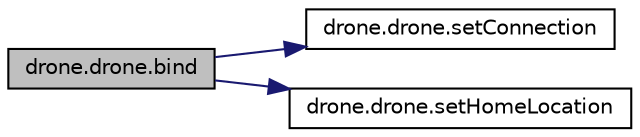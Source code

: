 digraph "drone.drone.bind"
{
 // LATEX_PDF_SIZE
  edge [fontname="Helvetica",fontsize="10",labelfontname="Helvetica",labelfontsize="10"];
  node [fontname="Helvetica",fontsize="10",shape=record];
  rankdir="LR";
  Node1 [label="drone.drone.bind",height=0.2,width=0.4,color="black", fillcolor="grey75", style="filled", fontcolor="black",tooltip=" "];
  Node1 -> Node2 [color="midnightblue",fontsize="10",style="solid",fontname="Helvetica"];
  Node2 [label="drone.drone.setConnection",height=0.2,width=0.4,color="black", fillcolor="white", style="filled",URL="$classdrone_1_1drone.html#a2d4188e653263cbf9c3a2c8e6e5acffc",tooltip=" "];
  Node1 -> Node3 [color="midnightblue",fontsize="10",style="solid",fontname="Helvetica"];
  Node3 [label="drone.drone.setHomeLocation",height=0.2,width=0.4,color="black", fillcolor="white", style="filled",URL="$classdrone_1_1drone.html#a7bdc75323bd2b12834825e274f351689",tooltip=" "];
}
